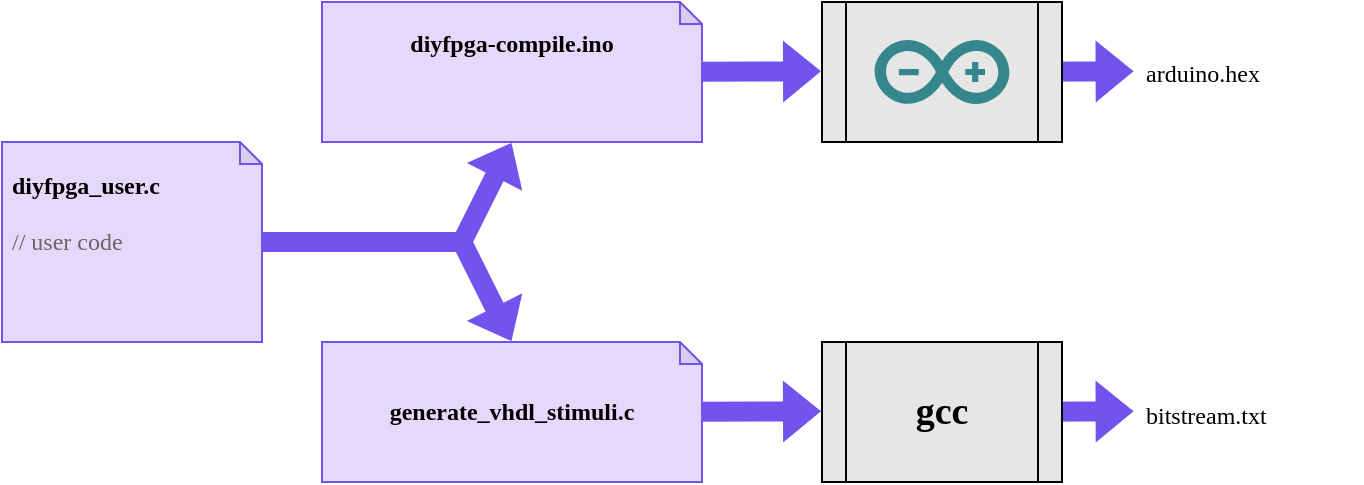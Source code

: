 <mxfile version="20.6.2" type="device"><diagram id="WEg_KxHBanvG8dBKsLn9" name="Page-1"><mxGraphModel dx="781" dy="516" grid="1" gridSize="10" guides="1" tooltips="1" connect="1" arrows="1" fold="1" page="1" pageScale="1" pageWidth="827" pageHeight="1169" math="0" shadow="0"><root><mxCell id="0"/><mxCell id="1" parent="0"/><mxCell id="n9unrD6gygUMwLX3woSI-13" value="" style="shape=flexArrow;endArrow=classic;html=1;rounded=0;fontFamily=Lucida Console;fontColor=#666666;strokeColor=none;fillColor=#7253ED;" parent="1" edge="1"><mxGeometry width="50" height="50" relative="1" as="geometry"><mxPoint x="550" y="295" as="sourcePoint"/><mxPoint x="646.3" y="294.67" as="targetPoint"/><Array as="points"/></mxGeometry></mxCell><mxCell id="n9unrD6gygUMwLX3woSI-14" value="" style="shape=flexArrow;endArrow=classic;html=1;rounded=0;fontFamily=Lucida Console;fontColor=#666666;strokeColor=none;fillColor=#7253ED;" parent="1" edge="1"><mxGeometry width="50" height="50" relative="1" as="geometry"><mxPoint x="550" y="125" as="sourcePoint"/><mxPoint x="646.3" y="124.67" as="targetPoint"/><Array as="points"/></mxGeometry></mxCell><mxCell id="n9unrD6gygUMwLX3woSI-12" value="" style="shape=flexArrow;endArrow=classic;html=1;rounded=0;fontFamily=Lucida Console;fontColor=#666666;strokeColor=none;fillColor=#7253ED;" parent="1" edge="1"><mxGeometry width="50" height="50" relative="1" as="geometry"><mxPoint x="393.7" y="295" as="sourcePoint"/><mxPoint x="490" y="294.67" as="targetPoint"/><Array as="points"/></mxGeometry></mxCell><mxCell id="n9unrD6gygUMwLX3woSI-11" value="" style="shape=flexArrow;endArrow=classic;html=1;rounded=0;fontFamily=Lucida Console;fontColor=#666666;strokeColor=none;fillColor=#7253ED;" parent="1" edge="1"><mxGeometry width="50" height="50" relative="1" as="geometry"><mxPoint x="393.7" y="125" as="sourcePoint"/><mxPoint x="490.0" y="124.67" as="targetPoint"/><Array as="points"/></mxGeometry></mxCell><mxCell id="n9unrD6gygUMwLX3woSI-9" value="" style="shape=process;whiteSpace=wrap;html=1;backgroundOutline=1;strokeColor=#000000;fontFamily=Lucida Console;fontColor=#666666;fillColor=#E6E6E6;" parent="1" vertex="1"><mxGeometry x="490" y="90" width="120" height="70" as="geometry"/></mxCell><mxCell id="n9unrD6gygUMwLX3woSI-3" value="&lt;font face=&quot;Lucida Console&quot;&gt;&lt;b&gt;generate_vhdl_stimuli.c&lt;/b&gt;&lt;/font&gt;" style="shape=note;whiteSpace=wrap;html=1;backgroundOutline=1;darkOpacity=0.05;size=11;fillColor=#E4D9FA;strokeColor=#7253ED;" parent="1" vertex="1"><mxGeometry x="240" y="260" width="190" height="70" as="geometry"/></mxCell><mxCell id="n9unrD6gygUMwLX3woSI-4" value="&lt;font face=&quot;Lucida Console&quot;&gt;&lt;b&gt;diyfpga-compile.ino&lt;br&gt;&lt;br&gt;&lt;br&gt;&lt;/b&gt;&lt;/font&gt;" style="shape=note;whiteSpace=wrap;html=1;backgroundOutline=1;darkOpacity=0.05;size=11;fillColor=#E4D9FA;strokeColor=#7253ED;" parent="1" vertex="1"><mxGeometry x="240" y="90" width="190" height="70" as="geometry"/></mxCell><mxCell id="n9unrD6gygUMwLX3woSI-2" value="" style="dashed=0;outlineConnect=0;html=1;align=center;labelPosition=center;verticalLabelPosition=bottom;verticalAlign=top;shape=mxgraph.weblogos.arduino;fillColor=#36868D;strokeColor=none;fontFamily=Lucida Console;" parent="1" vertex="1"><mxGeometry x="516.3" y="109" width="67.4" height="32" as="geometry"/></mxCell><mxCell id="n9unrD6gygUMwLX3woSI-5" value="" style="shape=flexArrow;endArrow=classic;html=1;rounded=0;fontFamily=Lucida Console;fontColor=#666666;entryX=0.5;entryY=1;entryDx=0;entryDy=0;entryPerimeter=0;strokeColor=none;fillColor=#7253ED;" parent="1" target="n9unrD6gygUMwLX3woSI-4" edge="1"><mxGeometry width="50" height="50" relative="1" as="geometry"><mxPoint x="200" y="210" as="sourcePoint"/><mxPoint x="300" y="185" as="targetPoint"/><Array as="points"><mxPoint x="310" y="210"/></Array></mxGeometry></mxCell><mxCell id="n9unrD6gygUMwLX3woSI-6" value="" style="shape=flexArrow;endArrow=classic;html=1;rounded=0;fontFamily=Lucida Console;fontColor=#666666;entryX=0.5;entryY=0;entryDx=0;entryDy=0;entryPerimeter=0;strokeColor=none;fillColor=#7253ED;" parent="1" target="n9unrD6gygUMwLX3woSI-3" edge="1"><mxGeometry width="50" height="50" relative="1" as="geometry"><mxPoint x="200" y="210" as="sourcePoint"/><mxPoint x="345" y="170" as="targetPoint"/><Array as="points"><mxPoint x="310" y="210"/></Array></mxGeometry></mxCell><mxCell id="n9unrD6gygUMwLX3woSI-1" value="&lt;font face=&quot;Lucida Console&quot;&gt;&amp;nbsp;&lt;b&gt;diyfpga_user.c&lt;/b&gt;&lt;br&gt;&lt;br&gt;&amp;nbsp;&lt;font color=&quot;#666666&quot;&gt;// user code&lt;/font&gt;&lt;br&gt;&lt;br&gt;&lt;br&gt;&lt;/font&gt;" style="shape=note;whiteSpace=wrap;html=1;backgroundOutline=1;darkOpacity=0.05;size=11;fillColor=#E4D9FA;strokeColor=#7253ED;align=left;" parent="1" vertex="1"><mxGeometry x="80" y="160" width="130" height="100" as="geometry"/></mxCell><mxCell id="n9unrD6gygUMwLX3woSI-10" value="&lt;font size=&quot;1&quot; color=&quot;#000000&quot;&gt;&lt;b style=&quot;font-size: 19px;&quot;&gt;gcc&lt;/b&gt;&lt;/font&gt;" style="shape=process;whiteSpace=wrap;html=1;backgroundOutline=1;strokeColor=#000000;fontFamily=Lucida Console;fontColor=#666666;fillColor=#E6E6E6;" parent="1" vertex="1"><mxGeometry x="490" y="260" width="120" height="70" as="geometry"/></mxCell><mxCell id="n9unrD6gygUMwLX3woSI-15" value="&lt;font style=&quot;font-size: 12px;&quot;&gt;bitstream.txt&lt;/font&gt;" style="text;html=1;strokeColor=none;fillColor=none;align=left;verticalAlign=middle;whiteSpace=wrap;rounded=0;fontFamily=Lucida Console;fontSize=19;fontColor=#000000;" parent="1" vertex="1"><mxGeometry x="650" y="280" width="110" height="30" as="geometry"/></mxCell><mxCell id="n9unrD6gygUMwLX3woSI-16" value="&lt;font style=&quot;font-size: 12px;&quot;&gt;arduino.hex&lt;/font&gt;" style="text;html=1;strokeColor=none;fillColor=none;align=left;verticalAlign=middle;whiteSpace=wrap;rounded=0;fontFamily=Lucida Console;fontSize=19;fontColor=#000000;" parent="1" vertex="1"><mxGeometry x="650" y="109" width="110" height="30" as="geometry"/></mxCell></root></mxGraphModel></diagram></mxfile>